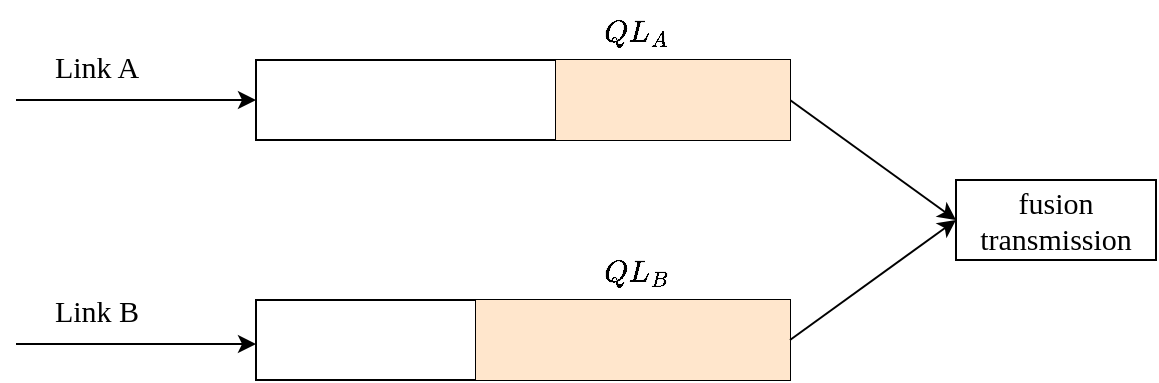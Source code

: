 <mxfile version="24.7.8">
  <diagram id="khAt142Cb1nLgVwI4vfd" name="第 1 页">
    <mxGraphModel dx="1925" dy="820" grid="1" gridSize="10" guides="1" tooltips="1" connect="1" arrows="1" fold="1" page="1" pageScale="1" pageWidth="827" pageHeight="1169" math="1" shadow="0">
      <root>
        <mxCell id="0" />
        <mxCell id="1" parent="0" />
        <mxCell id="n88lMZlOyhgczos9y7bR-42" value="" style="rounded=0;orthogonalLoop=1;jettySize=auto;html=1;exitX=1;exitY=0.5;exitDx=0;exitDy=0;entryX=0;entryY=0.5;entryDx=0;entryDy=0;fontFamily=Times New Roman;fontSize=15;" edge="1" parent="1" source="n88lMZlOyhgczos9y7bR-14" target="n88lMZlOyhgczos9y7bR-41">
          <mxGeometry relative="1" as="geometry" />
        </mxCell>
        <mxCell id="n88lMZlOyhgczos9y7bR-13" value="" style="shape=table;startSize=0;container=1;collapsible=0;childLayout=tableLayout;fontFamily=Times New Roman;fontSize=15;" vertex="1" parent="1">
          <mxGeometry x="120" y="320" width="267" height="40" as="geometry" />
        </mxCell>
        <mxCell id="n88lMZlOyhgczos9y7bR-14" value="" style="shape=tableRow;horizontal=0;startSize=0;swimlaneHead=0;swimlaneBody=0;strokeColor=inherit;top=0;left=0;bottom=0;right=0;collapsible=0;dropTarget=0;fillColor=none;points=[[0,0.5],[1,0.5]];portConstraint=eastwest;fontFamily=Times New Roman;fontSize=15;" vertex="1" parent="n88lMZlOyhgczos9y7bR-13">
          <mxGeometry width="267" height="40" as="geometry" />
        </mxCell>
        <mxCell id="n88lMZlOyhgczos9y7bR-15" value="" style="shape=partialRectangle;html=1;whiteSpace=wrap;connectable=0;strokeColor=inherit;overflow=hidden;fillColor=none;top=0;left=0;bottom=0;right=0;pointerEvents=1;fontFamily=Times New Roman;fontSize=15;" vertex="1" parent="n88lMZlOyhgczos9y7bR-14">
          <mxGeometry width="150" height="40" as="geometry">
            <mxRectangle width="150" height="40" as="alternateBounds" />
          </mxGeometry>
        </mxCell>
        <mxCell id="n88lMZlOyhgczos9y7bR-16" value="" style="shape=partialRectangle;html=1;whiteSpace=wrap;connectable=0;strokeColor=#d79b00;overflow=hidden;fillColor=#ffe6cc;top=0;left=0;bottom=0;right=0;pointerEvents=1;fontFamily=Times New Roman;fontSize=15;" vertex="1" parent="n88lMZlOyhgczos9y7bR-14">
          <mxGeometry x="150" width="37" height="40" as="geometry">
            <mxRectangle width="37" height="40" as="alternateBounds" />
          </mxGeometry>
        </mxCell>
        <mxCell id="n88lMZlOyhgczos9y7bR-17" value="" style="shape=partialRectangle;html=1;whiteSpace=wrap;connectable=0;strokeColor=#d79b00;overflow=hidden;fillColor=#ffe6cc;top=0;left=0;bottom=0;right=0;pointerEvents=1;fontFamily=Times New Roman;fontSize=15;" vertex="1" parent="n88lMZlOyhgczos9y7bR-14">
          <mxGeometry x="187" width="40" height="40" as="geometry">
            <mxRectangle width="40" height="40" as="alternateBounds" />
          </mxGeometry>
        </mxCell>
        <mxCell id="n88lMZlOyhgczos9y7bR-18" value="" style="shape=partialRectangle;html=1;whiteSpace=wrap;connectable=0;strokeColor=#d79b00;overflow=hidden;fillColor=#ffe6cc;top=0;left=0;bottom=0;right=0;pointerEvents=1;fontFamily=Times New Roman;fontSize=15;" vertex="1" parent="n88lMZlOyhgczos9y7bR-14">
          <mxGeometry x="227" width="40" height="40" as="geometry">
            <mxRectangle width="40" height="40" as="alternateBounds" />
          </mxGeometry>
        </mxCell>
        <mxCell id="n88lMZlOyhgczos9y7bR-25" value="" style="shape=table;startSize=0;container=1;collapsible=0;childLayout=tableLayout;fontFamily=Times New Roman;fontSize=15;" vertex="1" parent="1">
          <mxGeometry x="120" y="440" width="267" height="40" as="geometry" />
        </mxCell>
        <mxCell id="n88lMZlOyhgczos9y7bR-26" value="" style="shape=tableRow;horizontal=0;startSize=0;swimlaneHead=0;swimlaneBody=0;strokeColor=inherit;top=0;left=0;bottom=0;right=0;collapsible=0;dropTarget=0;fillColor=none;points=[[0,0.5],[1,0.5]];portConstraint=eastwest;fontFamily=Times New Roman;fontSize=15;" vertex="1" parent="n88lMZlOyhgczos9y7bR-25">
          <mxGeometry width="267" height="40" as="geometry" />
        </mxCell>
        <mxCell id="n88lMZlOyhgczos9y7bR-27" value="" style="shape=partialRectangle;html=1;whiteSpace=wrap;connectable=0;strokeColor=inherit;overflow=hidden;fillColor=none;top=0;left=0;bottom=0;right=0;pointerEvents=1;fontFamily=Times New Roman;fontSize=15;" vertex="1" parent="n88lMZlOyhgczos9y7bR-26">
          <mxGeometry width="110" height="40" as="geometry">
            <mxRectangle width="110" height="40" as="alternateBounds" />
          </mxGeometry>
        </mxCell>
        <mxCell id="n88lMZlOyhgczos9y7bR-28" value="" style="shape=partialRectangle;html=1;whiteSpace=wrap;connectable=0;strokeColor=#d79b00;overflow=hidden;fillColor=#ffe6cc;top=0;left=0;bottom=0;right=0;pointerEvents=1;fontFamily=Times New Roman;fontSize=15;" vertex="1" parent="n88lMZlOyhgczos9y7bR-26">
          <mxGeometry x="110" width="37" height="40" as="geometry">
            <mxRectangle width="37" height="40" as="alternateBounds" />
          </mxGeometry>
        </mxCell>
        <mxCell id="n88lMZlOyhgczos9y7bR-31" style="shape=partialRectangle;html=1;whiteSpace=wrap;connectable=0;strokeColor=#d79b00;overflow=hidden;fillColor=#ffe6cc;top=0;left=0;bottom=0;right=0;pointerEvents=1;fontFamily=Times New Roman;fontSize=15;" vertex="1" parent="n88lMZlOyhgczos9y7bR-26">
          <mxGeometry x="147" width="40" height="40" as="geometry">
            <mxRectangle width="40" height="40" as="alternateBounds" />
          </mxGeometry>
        </mxCell>
        <mxCell id="n88lMZlOyhgczos9y7bR-29" value="" style="shape=partialRectangle;html=1;whiteSpace=wrap;connectable=0;strokeColor=#d79b00;overflow=hidden;fillColor=#ffe6cc;top=0;left=0;bottom=0;right=0;pointerEvents=1;fontFamily=Times New Roman;fontSize=15;" vertex="1" parent="n88lMZlOyhgczos9y7bR-26">
          <mxGeometry x="187" width="40" height="40" as="geometry">
            <mxRectangle width="40" height="40" as="alternateBounds" />
          </mxGeometry>
        </mxCell>
        <mxCell id="n88lMZlOyhgczos9y7bR-30" value="" style="shape=partialRectangle;html=1;whiteSpace=wrap;connectable=0;strokeColor=#d79b00;overflow=hidden;fillColor=#ffe6cc;top=0;left=0;bottom=0;right=0;pointerEvents=1;fontFamily=Times New Roman;fontSize=15;" vertex="1" parent="n88lMZlOyhgczos9y7bR-26">
          <mxGeometry x="227" width="40" height="40" as="geometry">
            <mxRectangle width="40" height="40" as="alternateBounds" />
          </mxGeometry>
        </mxCell>
        <mxCell id="n88lMZlOyhgczos9y7bR-34" value="$$QL_A$$" style="text;html=1;align=center;verticalAlign=middle;whiteSpace=wrap;rounded=0;fontFamily=Times New Roman;fontSize=15;" vertex="1" parent="1">
          <mxGeometry x="280" y="290" width="60" height="30" as="geometry" />
        </mxCell>
        <mxCell id="n88lMZlOyhgczos9y7bR-35" value="$$QL_B$$" style="text;html=1;align=center;verticalAlign=middle;whiteSpace=wrap;rounded=0;fontFamily=Times New Roman;fontSize=15;" vertex="1" parent="1">
          <mxGeometry x="280" y="410" width="60" height="30" as="geometry" />
        </mxCell>
        <mxCell id="n88lMZlOyhgczos9y7bR-36" value="" style="endArrow=classic;html=1;rounded=0;entryX=0;entryY=0.5;entryDx=0;entryDy=0;fontFamily=Times New Roman;fontSize=15;" edge="1" parent="1" target="n88lMZlOyhgczos9y7bR-14">
          <mxGeometry width="50" height="50" relative="1" as="geometry">
            <mxPoint y="340" as="sourcePoint" />
            <mxPoint x="40" y="350" as="targetPoint" />
          </mxGeometry>
        </mxCell>
        <mxCell id="n88lMZlOyhgczos9y7bR-37" value="Link A" style="text;html=1;align=center;verticalAlign=middle;resizable=0;points=[];autosize=1;strokeColor=none;fillColor=none;fontFamily=Times New Roman;fontSize=15;" vertex="1" parent="1">
          <mxGeometry x="5" y="308" width="70" height="30" as="geometry" />
        </mxCell>
        <mxCell id="n88lMZlOyhgczos9y7bR-38" value="" style="endArrow=classic;html=1;rounded=0;entryX=0;entryY=0.5;entryDx=0;entryDy=0;fontFamily=Times New Roman;fontSize=15;" edge="1" parent="1">
          <mxGeometry width="50" height="50" relative="1" as="geometry">
            <mxPoint y="462" as="sourcePoint" />
            <mxPoint x="120" y="462" as="targetPoint" />
          </mxGeometry>
        </mxCell>
        <mxCell id="n88lMZlOyhgczos9y7bR-39" value="Link B" style="text;html=1;align=center;verticalAlign=middle;resizable=0;points=[];autosize=1;strokeColor=none;fillColor=none;fontFamily=Times New Roman;fontSize=15;" vertex="1" parent="1">
          <mxGeometry x="5" y="430" width="70" height="30" as="geometry" />
        </mxCell>
        <mxCell id="n88lMZlOyhgczos9y7bR-41" value="fusion transmission" style="whiteSpace=wrap;html=1;fontSize=15;fontFamily=Times New Roman;startSize=0;" vertex="1" parent="1">
          <mxGeometry x="470" y="380" width="100" height="40" as="geometry" />
        </mxCell>
        <mxCell id="n88lMZlOyhgczos9y7bR-43" style="rounded=0;orthogonalLoop=1;jettySize=auto;html=1;entryX=0;entryY=0.5;entryDx=0;entryDy=0;exitX=1;exitY=0.5;exitDx=0;exitDy=0;fontFamily=Times New Roman;fontSize=15;" edge="1" parent="1" source="n88lMZlOyhgczos9y7bR-26" target="n88lMZlOyhgczos9y7bR-41">
          <mxGeometry relative="1" as="geometry" />
        </mxCell>
      </root>
    </mxGraphModel>
  </diagram>
</mxfile>

